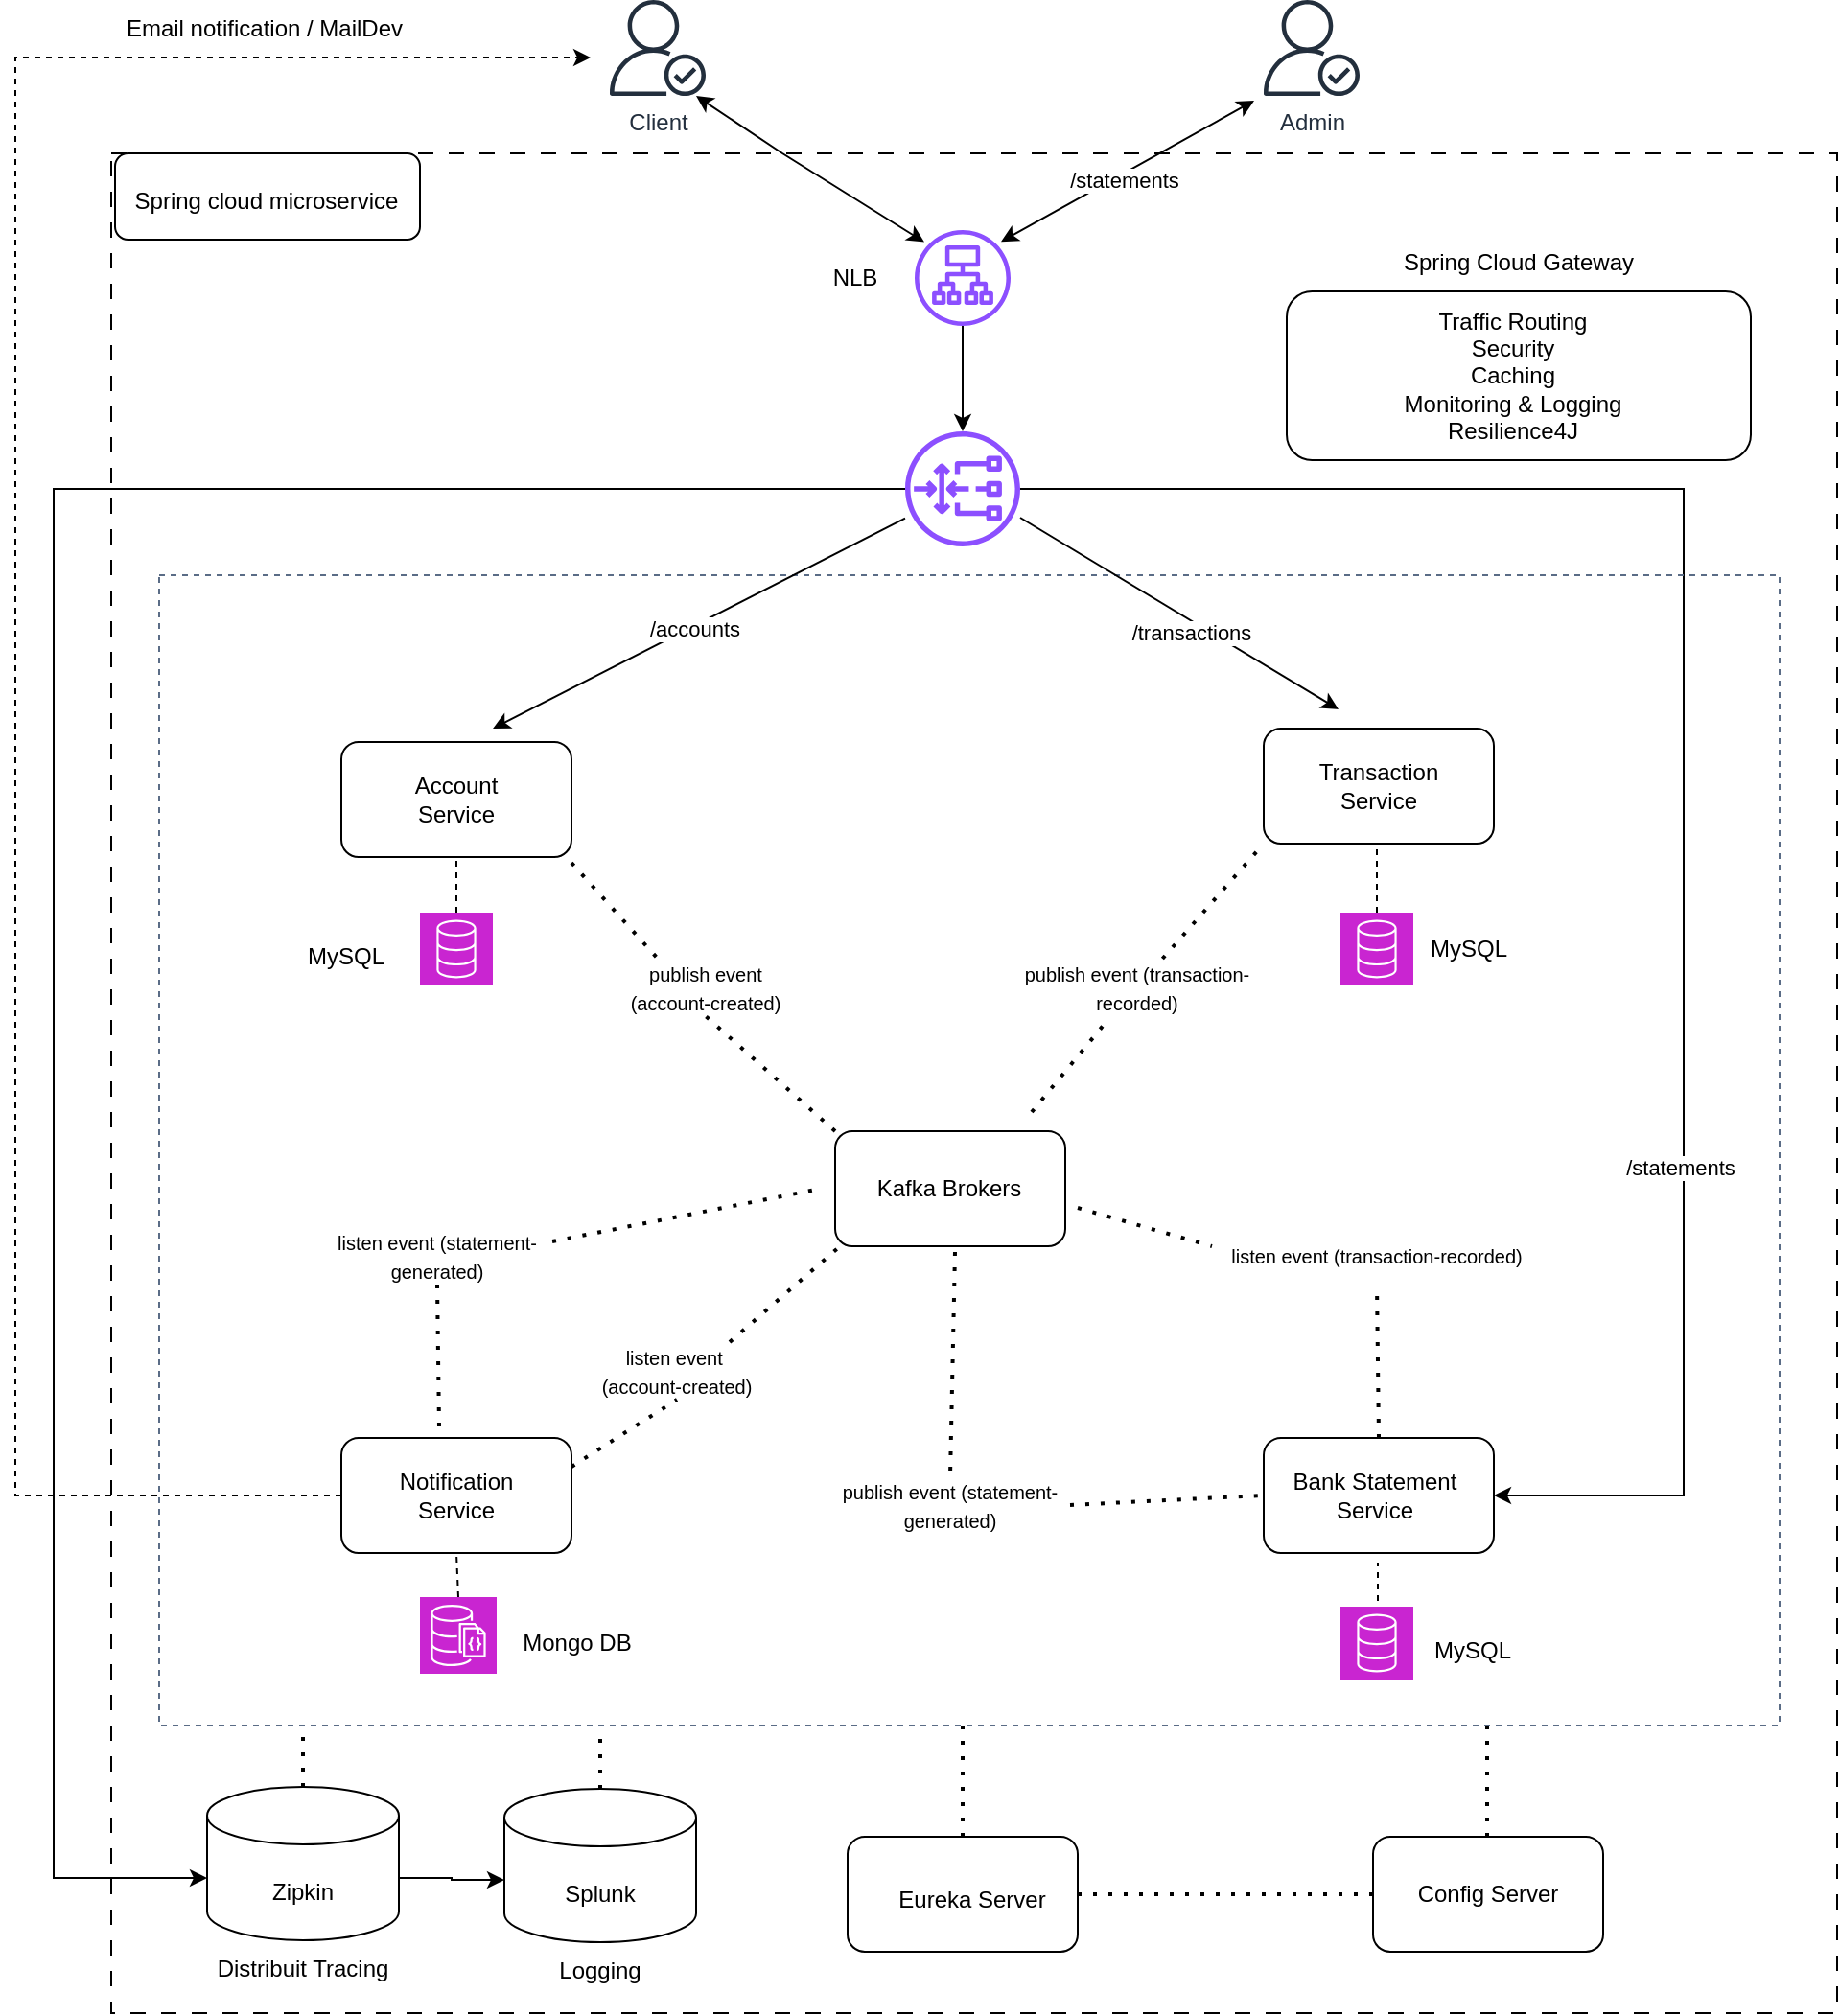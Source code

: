 <mxfile version="26.0.16">
  <diagram name="Page-1" id="Tjnf8F_MXJ03UBufj3Ec">
    <mxGraphModel dx="1267" dy="1970" grid="1" gridSize="10" guides="1" tooltips="1" connect="1" arrows="1" fold="1" page="1" pageScale="1" pageWidth="850" pageHeight="1100" math="0" shadow="0">
      <root>
        <mxCell id="0" />
        <mxCell id="1" parent="0" />
        <mxCell id="bgIWfNE-KOHiwSR-T4Z0-4" value="" style="whiteSpace=wrap;html=1&#xa;;dashed=1;dashPattern=8 8;movable=1;resizable=1;rotatable=1;deletable=1;editable=1;locked=0;connectable=1;" vertex="1" parent="1">
          <mxGeometry x="170" y="-120" width="900" height="970" as="geometry" />
        </mxCell>
        <mxCell id="bgIWfNE-KOHiwSR-T4Z0-104" style="edgeStyle=orthogonalEdgeStyle;rounded=0;orthogonalLoop=1;jettySize=auto;html=1;entryX=0;entryY=0.25;entryDx=0;entryDy=0;" edge="1" parent="1" source="bgIWfNE-KOHiwSR-T4Z0-7" target="bgIWfNE-KOHiwSR-T4Z0-66">
          <mxGeometry relative="1" as="geometry">
            <Array as="points">
              <mxPoint x="140" y="55" />
              <mxPoint x="140" y="780" />
            </Array>
          </mxGeometry>
        </mxCell>
        <mxCell id="bgIWfNE-KOHiwSR-T4Z0-106" style="edgeStyle=orthogonalEdgeStyle;rounded=0;orthogonalLoop=1;jettySize=auto;html=1;entryX=1;entryY=0.5;entryDx=0;entryDy=0;" edge="1" parent="1" source="bgIWfNE-KOHiwSR-T4Z0-7" target="bgIWfNE-KOHiwSR-T4Z0-18">
          <mxGeometry relative="1" as="geometry">
            <Array as="points">
              <mxPoint x="990" y="55" />
              <mxPoint x="990" y="580" />
            </Array>
          </mxGeometry>
        </mxCell>
        <mxCell id="bgIWfNE-KOHiwSR-T4Z0-7" value="" style="sketch=0;outlineConnect=0;fontColor=#232F3E;gradientColor=none;fillColor=#8C4FFF;strokeColor=none;dashed=0;verticalLabelPosition=bottom;verticalAlign=top;align=center;html=1;fontSize=12;fontStyle=0;aspect=fixed;pointerEvents=1;shape=mxgraph.aws4.gateway_load_balancer;" vertex="1" parent="1">
          <mxGeometry x="584" y="25" width="60" height="60" as="geometry" />
        </mxCell>
        <mxCell id="bgIWfNE-KOHiwSR-T4Z0-9" value="" style="fillColor=none;strokeColor=#5A6C86;dashed=1;verticalAlign=top;fontStyle=0;fontColor=#5A6C86;whiteSpace=wrap;html=1;movable=0;resizable=0;rotatable=0;deletable=0;editable=0;locked=1;connectable=0;" vertex="1" parent="1">
          <mxGeometry x="195" y="100" width="845" height="600" as="geometry" />
        </mxCell>
        <mxCell id="bgIWfNE-KOHiwSR-T4Z0-10" value="" style="rounded=1;whiteSpace=wrap;html=1;" vertex="1" parent="1">
          <mxGeometry x="290" y="187" width="120" height="60" as="geometry" />
        </mxCell>
        <mxCell id="bgIWfNE-KOHiwSR-T4Z0-11" value="Account Service" style="text;html=1;align=center;verticalAlign=middle;whiteSpace=wrap;rounded=0;" vertex="1" parent="1">
          <mxGeometry x="310" y="202" width="80" height="30" as="geometry" />
        </mxCell>
        <mxCell id="bgIWfNE-KOHiwSR-T4Z0-12" value="" style="rounded=1;whiteSpace=wrap;html=1;" vertex="1" parent="1">
          <mxGeometry x="771" y="180" width="120" height="60" as="geometry" />
        </mxCell>
        <mxCell id="bgIWfNE-KOHiwSR-T4Z0-13" value="Transaction Service" style="text;html=1;align=center;verticalAlign=middle;whiteSpace=wrap;rounded=0;" vertex="1" parent="1">
          <mxGeometry x="784.5" y="195" width="92" height="30" as="geometry" />
        </mxCell>
        <mxCell id="bgIWfNE-KOHiwSR-T4Z0-14" value="" style="rounded=1;whiteSpace=wrap;html=1;" vertex="1" parent="1">
          <mxGeometry x="547.5" y="390" width="120" height="60" as="geometry" />
        </mxCell>
        <mxCell id="bgIWfNE-KOHiwSR-T4Z0-15" value="Kafka Brokers" style="text;html=1;align=center;verticalAlign=middle;whiteSpace=wrap;rounded=0;" vertex="1" parent="1">
          <mxGeometry x="556.5" y="405" width="100" height="30" as="geometry" />
        </mxCell>
        <mxCell id="bgIWfNE-KOHiwSR-T4Z0-16" value="" style="rounded=1;whiteSpace=wrap;html=1;" vertex="1" parent="1">
          <mxGeometry x="290" y="550" width="120" height="60" as="geometry" />
        </mxCell>
        <mxCell id="bgIWfNE-KOHiwSR-T4Z0-56" style="edgeStyle=orthogonalEdgeStyle;rounded=0;orthogonalLoop=1;jettySize=auto;html=1;dashed=1;exitX=0;exitY=0.5;exitDx=0;exitDy=0;" edge="1" parent="1" source="bgIWfNE-KOHiwSR-T4Z0-16">
          <mxGeometry relative="1" as="geometry">
            <mxPoint x="250" y="520" as="sourcePoint" />
            <mxPoint x="420" y="-170" as="targetPoint" />
            <Array as="points">
              <mxPoint x="120" y="580" />
              <mxPoint x="120" y="-170" />
              <mxPoint x="420" y="-170" />
            </Array>
          </mxGeometry>
        </mxCell>
        <mxCell id="bgIWfNE-KOHiwSR-T4Z0-17" value="Notification Service" style="text;html=1;align=center;verticalAlign=middle;whiteSpace=wrap;rounded=0;" vertex="1" parent="1">
          <mxGeometry x="300" y="565" width="100" height="30" as="geometry" />
        </mxCell>
        <mxCell id="bgIWfNE-KOHiwSR-T4Z0-18" value="" style="rounded=1;whiteSpace=wrap;html=1;" vertex="1" parent="1">
          <mxGeometry x="771" y="550" width="120" height="60" as="geometry" />
        </mxCell>
        <mxCell id="bgIWfNE-KOHiwSR-T4Z0-19" value="Bank Statement&lt;div&gt;Service&lt;/div&gt;" style="text;html=1;align=center;verticalAlign=middle;whiteSpace=wrap;rounded=0;" vertex="1" parent="1">
          <mxGeometry x="784" y="565" width="90" height="30" as="geometry" />
        </mxCell>
        <mxCell id="bgIWfNE-KOHiwSR-T4Z0-21" value="" style="sketch=0;points=[[0,0,0],[0.25,0,0],[0.5,0,0],[0.75,0,0],[1,0,0],[0,1,0],[0.25,1,0],[0.5,1,0],[0.75,1,0],[1,1,0],[0,0.25,0],[0,0.5,0],[0,0.75,0],[1,0.25,0],[1,0.5,0],[1,0.75,0]];outlineConnect=0;fontColor=#232F3E;fillColor=#C925D1;strokeColor=#ffffff;dashed=0;verticalLabelPosition=bottom;verticalAlign=top;align=center;html=1;fontSize=12;fontStyle=0;aspect=fixed;shape=mxgraph.aws4.resourceIcon;resIcon=mxgraph.aws4.database;" vertex="1" parent="1">
          <mxGeometry x="811" y="638" width="38" height="38" as="geometry" />
        </mxCell>
        <mxCell id="bgIWfNE-KOHiwSR-T4Z0-22" value="" style="sketch=0;points=[[0,0,0],[0.25,0,0],[0.5,0,0],[0.75,0,0],[1,0,0],[0,1,0],[0.25,1,0],[0.5,1,0],[0.75,1,0],[1,1,0],[0,0.25,0],[0,0.5,0],[0,0.75,0],[1,0.25,0],[1,0.5,0],[1,0.75,0]];outlineConnect=0;fontColor=#232F3E;fillColor=#C925D1;strokeColor=#ffffff;dashed=0;verticalLabelPosition=bottom;verticalAlign=top;align=center;html=1;fontSize=12;fontStyle=0;aspect=fixed;shape=mxgraph.aws4.resourceIcon;resIcon=mxgraph.aws4.database;" vertex="1" parent="1">
          <mxGeometry x="811" y="276" width="38" height="38" as="geometry" />
        </mxCell>
        <mxCell id="bgIWfNE-KOHiwSR-T4Z0-23" value="" style="sketch=0;points=[[0,0,0],[0.25,0,0],[0.5,0,0],[0.75,0,0],[1,0,0],[0,1,0],[0.25,1,0],[0.5,1,0],[0.75,1,0],[1,1,0],[0,0.25,0],[0,0.5,0],[0,0.75,0],[1,0.25,0],[1,0.5,0],[1,0.75,0]];outlineConnect=0;fontColor=#232F3E;fillColor=#C925D1;strokeColor=#ffffff;dashed=0;verticalLabelPosition=bottom;verticalAlign=top;align=center;html=1;fontSize=12;fontStyle=0;aspect=fixed;shape=mxgraph.aws4.resourceIcon;resIcon=mxgraph.aws4.database;" vertex="1" parent="1">
          <mxGeometry x="331" y="276" width="38" height="38" as="geometry" />
        </mxCell>
        <mxCell id="bgIWfNE-KOHiwSR-T4Z0-24" value="" style="sketch=0;points=[[0,0,0],[0.25,0,0],[0.5,0,0],[0.75,0,0],[1,0,0],[0,1,0],[0.25,1,0],[0.5,1,0],[0.75,1,0],[1,1,0],[0,0.25,0],[0,0.5,0],[0,0.75,0],[1,0.25,0],[1,0.5,0],[1,0.75,0]];outlineConnect=0;fontColor=#232F3E;fillColor=#C925D1;strokeColor=#ffffff;dashed=0;verticalLabelPosition=bottom;verticalAlign=top;align=center;html=1;fontSize=12;fontStyle=0;aspect=fixed;shape=mxgraph.aws4.resourceIcon;resIcon=mxgraph.aws4.documentdb_with_mongodb_compatibility;" vertex="1" parent="1">
          <mxGeometry x="331" y="633" width="40" height="40" as="geometry" />
        </mxCell>
        <mxCell id="bgIWfNE-KOHiwSR-T4Z0-25" value="Mongo DB" style="text;html=1;align=center;verticalAlign=middle;whiteSpace=wrap;rounded=0;" vertex="1" parent="1">
          <mxGeometry x="375" y="642" width="76" height="30" as="geometry" />
        </mxCell>
        <mxCell id="bgIWfNE-KOHiwSR-T4Z0-26" value="MySQL" style="text;html=1;align=center;verticalAlign=middle;whiteSpace=wrap;rounded=0;" vertex="1" parent="1">
          <mxGeometry x="850" y="646" width="60" height="30" as="geometry" />
        </mxCell>
        <mxCell id="bgIWfNE-KOHiwSR-T4Z0-27" value="MySQL" style="text;html=1;align=center;verticalAlign=middle;whiteSpace=wrap;rounded=0;" vertex="1" parent="1">
          <mxGeometry x="838" y="280" width="80" height="30" as="geometry" />
        </mxCell>
        <mxCell id="bgIWfNE-KOHiwSR-T4Z0-28" value="MySQL" style="text;html=1;align=center;verticalAlign=middle;whiteSpace=wrap;rounded=0;" vertex="1" parent="1">
          <mxGeometry x="260" y="284" width="65" height="30" as="geometry" />
        </mxCell>
        <mxCell id="bgIWfNE-KOHiwSR-T4Z0-30" value="" style="endArrow=none;dashed=1;html=1;rounded=0;exitX=0.5;exitY=0;exitDx=0;exitDy=0;exitPerimeter=0;entryX=0.5;entryY=1;entryDx=0;entryDy=0;" edge="1" parent="1" source="bgIWfNE-KOHiwSR-T4Z0-23" target="bgIWfNE-KOHiwSR-T4Z0-10">
          <mxGeometry width="50" height="50" relative="1" as="geometry">
            <mxPoint x="260" y="290" as="sourcePoint" />
            <mxPoint x="310" y="240" as="targetPoint" />
          </mxGeometry>
        </mxCell>
        <mxCell id="bgIWfNE-KOHiwSR-T4Z0-31" value="" style="endArrow=classic;html=1;rounded=0;" edge="1" parent="1" source="bgIWfNE-KOHiwSR-T4Z0-7">
          <mxGeometry relative="1" as="geometry">
            <mxPoint x="509" y="120" as="sourcePoint" />
            <mxPoint x="369" y="180" as="targetPoint" />
          </mxGeometry>
        </mxCell>
        <mxCell id="bgIWfNE-KOHiwSR-T4Z0-35" value="/accounts" style="edgeLabel;html=1;align=center;verticalAlign=middle;resizable=0;points=[];" vertex="1" connectable="0" parent="bgIWfNE-KOHiwSR-T4Z0-31">
          <mxGeometry x="0.028" y="1" relative="1" as="geometry">
            <mxPoint as="offset" />
          </mxGeometry>
        </mxCell>
        <mxCell id="bgIWfNE-KOHiwSR-T4Z0-36" value="" style="endArrow=classic;html=1;rounded=0;" edge="1" parent="1">
          <mxGeometry relative="1" as="geometry">
            <mxPoint x="644" y="70" as="sourcePoint" />
            <mxPoint x="810" y="170" as="targetPoint" />
          </mxGeometry>
        </mxCell>
        <mxCell id="bgIWfNE-KOHiwSR-T4Z0-37" value="/transactions" style="edgeLabel;resizable=0;html=1;;align=center;verticalAlign=middle;" connectable="0" vertex="1" parent="bgIWfNE-KOHiwSR-T4Z0-36">
          <mxGeometry relative="1" as="geometry">
            <mxPoint x="6" y="10" as="offset" />
          </mxGeometry>
        </mxCell>
        <mxCell id="bgIWfNE-KOHiwSR-T4Z0-39" value="" style="endArrow=none;dashed=1;html=1;dashPattern=1 3;strokeWidth=2;rounded=0;entryX=0;entryY=1;entryDx=0;entryDy=0;" edge="1" parent="1" source="bgIWfNE-KOHiwSR-T4Z0-40" target="bgIWfNE-KOHiwSR-T4Z0-12">
          <mxGeometry width="50" height="50" relative="1" as="geometry">
            <mxPoint x="650" y="380" as="sourcePoint" />
            <mxPoint x="565" y="240" as="targetPoint" />
            <Array as="points" />
          </mxGeometry>
        </mxCell>
        <mxCell id="bgIWfNE-KOHiwSR-T4Z0-44" value="" style="endArrow=none;dashed=1;html=1;rounded=0;exitX=0.5;exitY=0;exitDx=0;exitDy=0;exitPerimeter=0;" edge="1" parent="1" source="bgIWfNE-KOHiwSR-T4Z0-22">
          <mxGeometry width="50" height="50" relative="1" as="geometry">
            <mxPoint x="843" y="260" as="sourcePoint" />
            <mxPoint x="830" y="243" as="targetPoint" />
          </mxGeometry>
        </mxCell>
        <mxCell id="bgIWfNE-KOHiwSR-T4Z0-45" value="" style="endArrow=none;dashed=1;html=1;dashPattern=1 3;strokeWidth=2;rounded=0;exitX=1;exitY=0.5;exitDx=0;exitDy=0;" edge="1" parent="1" source="bgIWfNE-KOHiwSR-T4Z0-46">
          <mxGeometry width="50" height="50" relative="1" as="geometry">
            <mxPoint x="700" y="570.0" as="sourcePoint" />
            <mxPoint x="770" y="580" as="targetPoint" />
          </mxGeometry>
        </mxCell>
        <mxCell id="bgIWfNE-KOHiwSR-T4Z0-47" value="" style="endArrow=none;dashed=1;html=1;dashPattern=1 3;strokeWidth=2;rounded=0;entryX=0.5;entryY=0;entryDx=0;entryDy=0;" edge="1" parent="1" target="bgIWfNE-KOHiwSR-T4Z0-46">
          <mxGeometry width="50" height="50" relative="1" as="geometry">
            <mxPoint x="610" y="453" as="sourcePoint" />
            <mxPoint x="595" y="490" as="targetPoint" />
          </mxGeometry>
        </mxCell>
        <mxCell id="bgIWfNE-KOHiwSR-T4Z0-46" value="&lt;font style=&quot;font-size: 10px;&quot;&gt;publish event (statement-generated)&lt;/font&gt;" style="text;html=1;align=center;verticalAlign=middle;whiteSpace=wrap;rounded=0;" vertex="1" parent="1">
          <mxGeometry x="545" y="570" width="125" height="30" as="geometry" />
        </mxCell>
        <mxCell id="bgIWfNE-KOHiwSR-T4Z0-48" value="" style="endArrow=none;dashed=1;html=1;dashPattern=1 3;strokeWidth=2;rounded=0;exitX=1;exitY=0.25;exitDx=0;exitDy=0;" edge="1" parent="1" source="bgIWfNE-KOHiwSR-T4Z0-49">
          <mxGeometry width="50" height="50" relative="1" as="geometry">
            <mxPoint x="480" y="450" as="sourcePoint" />
            <mxPoint x="540" y="420" as="targetPoint" />
          </mxGeometry>
        </mxCell>
        <mxCell id="bgIWfNE-KOHiwSR-T4Z0-49" value="&lt;font style=&quot;font-size: 10px;&quot;&gt;listen event (statement-generated)&lt;/font&gt;" style="text;html=1;align=center;verticalAlign=middle;whiteSpace=wrap;rounded=0;" vertex="1" parent="1">
          <mxGeometry x="280" y="440" width="120" height="30" as="geometry" />
        </mxCell>
        <mxCell id="bgIWfNE-KOHiwSR-T4Z0-51" value="" style="endArrow=none;dashed=1;html=1;rounded=0;exitX=0.5;exitY=0;exitDx=0;exitDy=0;exitPerimeter=0;entryX=0.5;entryY=1;entryDx=0;entryDy=0;" edge="1" parent="1" source="bgIWfNE-KOHiwSR-T4Z0-24" target="bgIWfNE-KOHiwSR-T4Z0-16">
          <mxGeometry width="50" height="50" relative="1" as="geometry">
            <mxPoint x="321" y="279" as="sourcePoint" />
            <mxPoint x="320" y="250" as="targetPoint" />
          </mxGeometry>
        </mxCell>
        <mxCell id="bgIWfNE-KOHiwSR-T4Z0-52" value="" style="endArrow=none;dashed=1;html=1;rounded=0;entryX=0.5;entryY=1;entryDx=0;entryDy=0;" edge="1" parent="1">
          <mxGeometry width="50" height="50" relative="1" as="geometry">
            <mxPoint x="830.5" y="635" as="sourcePoint" />
            <mxPoint x="830.5" y="615" as="targetPoint" />
            <Array as="points">
              <mxPoint x="830.5" y="635" />
            </Array>
          </mxGeometry>
        </mxCell>
        <mxCell id="bgIWfNE-KOHiwSR-T4Z0-53" value="&lt;font style=&quot;font-size: 10px;&quot;&gt;listen event (transaction-recorded)&lt;/font&gt;" style="text;html=1;align=center;verticalAlign=middle;whiteSpace=wrap;rounded=0;" vertex="1" parent="1">
          <mxGeometry x="750" y="440" width="160" height="30" as="geometry" />
        </mxCell>
        <mxCell id="bgIWfNE-KOHiwSR-T4Z0-54" value="" style="endArrow=none;dashed=1;html=1;dashPattern=1 3;strokeWidth=2;rounded=0;" edge="1" parent="1">
          <mxGeometry width="50" height="50" relative="1" as="geometry">
            <mxPoint x="674" y="430" as="sourcePoint" />
            <mxPoint x="744" y="450" as="targetPoint" />
          </mxGeometry>
        </mxCell>
        <mxCell id="bgIWfNE-KOHiwSR-T4Z0-55" value="" style="endArrow=none;dashed=1;html=1;dashPattern=1 3;strokeWidth=2;rounded=0;entryX=0.5;entryY=1;entryDx=0;entryDy=0;exitX=0.5;exitY=0;exitDx=0;exitDy=0;" edge="1" parent="1" source="bgIWfNE-KOHiwSR-T4Z0-18" target="bgIWfNE-KOHiwSR-T4Z0-53">
          <mxGeometry width="50" height="50" relative="1" as="geometry">
            <mxPoint x="770" y="570" as="sourcePoint" />
            <mxPoint x="790" y="510" as="targetPoint" />
          </mxGeometry>
        </mxCell>
        <mxCell id="bgIWfNE-KOHiwSR-T4Z0-57" value="Email notification / MailDev" style="text;html=1;align=center;verticalAlign=middle;whiteSpace=wrap;rounded=0;" vertex="1" parent="1">
          <mxGeometry x="170" y="-200" width="160" height="30" as="geometry" />
        </mxCell>
        <mxCell id="bgIWfNE-KOHiwSR-T4Z0-58" value="&lt;font style=&quot;font-size: 10px;&quot;&gt;publish event (account-created)&lt;/font&gt;" style="text;html=1;align=center;verticalAlign=middle;whiteSpace=wrap;rounded=0;" vertex="1" parent="1">
          <mxGeometry x="430" y="300" width="100" height="30" as="geometry" />
        </mxCell>
        <mxCell id="bgIWfNE-KOHiwSR-T4Z0-59" value="" style="endArrow=none;dashed=1;html=1;dashPattern=1 3;strokeWidth=2;rounded=0;" edge="1" parent="1">
          <mxGeometry width="50" height="50" relative="1" as="geometry">
            <mxPoint x="410" y="250" as="sourcePoint" />
            <mxPoint x="455" y="300" as="targetPoint" />
          </mxGeometry>
        </mxCell>
        <mxCell id="bgIWfNE-KOHiwSR-T4Z0-60" value="" style="endArrow=none;dashed=1;html=1;dashPattern=1 3;strokeWidth=2;rounded=0;exitX=0;exitY=0;exitDx=0;exitDy=0;entryX=0.5;entryY=1;entryDx=0;entryDy=0;" edge="1" parent="1" source="bgIWfNE-KOHiwSR-T4Z0-14" target="bgIWfNE-KOHiwSR-T4Z0-58">
          <mxGeometry width="50" height="50" relative="1" as="geometry">
            <mxPoint x="339" y="383" as="sourcePoint" />
            <mxPoint x="389" y="333" as="targetPoint" />
          </mxGeometry>
        </mxCell>
        <mxCell id="bgIWfNE-KOHiwSR-T4Z0-61" value="&lt;font style=&quot;font-size: 10px;&quot;&gt;listen event&amp;nbsp;&lt;/font&gt;&lt;div&gt;&lt;font style=&quot;font-size: 10px;&quot;&gt;(account-created)&lt;/font&gt;&lt;/div&gt;" style="text;html=1;align=center;verticalAlign=middle;whiteSpace=wrap;rounded=0;" vertex="1" parent="1">
          <mxGeometry x="410" y="500" width="110" height="30" as="geometry" />
        </mxCell>
        <mxCell id="bgIWfNE-KOHiwSR-T4Z0-62" value="" style="endArrow=none;dashed=1;html=1;dashPattern=1 3;strokeWidth=2;rounded=0;exitX=0.75;exitY=0;exitDx=0;exitDy=0;" edge="1" parent="1" source="bgIWfNE-KOHiwSR-T4Z0-61">
          <mxGeometry width="50" height="50" relative="1" as="geometry">
            <mxPoint x="450" y="480" as="sourcePoint" />
            <mxPoint x="550" y="450" as="targetPoint" />
          </mxGeometry>
        </mxCell>
        <mxCell id="bgIWfNE-KOHiwSR-T4Z0-63" value="" style="endArrow=none;dashed=1;html=1;dashPattern=1 3;strokeWidth=2;rounded=0;exitX=1;exitY=0.25;exitDx=0;exitDy=0;entryX=0.5;entryY=1;entryDx=0;entryDy=0;" edge="1" parent="1" source="bgIWfNE-KOHiwSR-T4Z0-16" target="bgIWfNE-KOHiwSR-T4Z0-61">
          <mxGeometry width="50" height="50" relative="1" as="geometry">
            <mxPoint x="382.6" y="513.4" as="sourcePoint" />
            <mxPoint x="419" y="514.037" as="targetPoint" />
          </mxGeometry>
        </mxCell>
        <mxCell id="bgIWfNE-KOHiwSR-T4Z0-65" value="" style="shape=cylinder3;whiteSpace=wrap;html=1;boundedLbl=1;backgroundOutline=1;size=15;" vertex="1" parent="1">
          <mxGeometry x="220" y="732" width="100" height="80" as="geometry" />
        </mxCell>
        <mxCell id="bgIWfNE-KOHiwSR-T4Z0-105" style="edgeStyle=orthogonalEdgeStyle;rounded=0;orthogonalLoop=1;jettySize=auto;html=1;exitX=1;exitY=0.25;exitDx=0;exitDy=0;entryX=0;entryY=0.25;entryDx=0;entryDy=0;" edge="1" parent="1" source="bgIWfNE-KOHiwSR-T4Z0-66" target="bgIWfNE-KOHiwSR-T4Z0-88">
          <mxGeometry relative="1" as="geometry" />
        </mxCell>
        <mxCell id="bgIWfNE-KOHiwSR-T4Z0-66" value="Zipkin" style="text;html=1;align=center;verticalAlign=middle;whiteSpace=wrap;rounded=0;" vertex="1" parent="1">
          <mxGeometry x="220" y="772" width="100" height="30" as="geometry" />
        </mxCell>
        <mxCell id="bgIWfNE-KOHiwSR-T4Z0-67" value="Distribuit Tracing" style="text;html=1;align=center;verticalAlign=middle;whiteSpace=wrap;rounded=0;" vertex="1" parent="1">
          <mxGeometry x="220" y="812" width="100" height="30" as="geometry" />
        </mxCell>
        <mxCell id="bgIWfNE-KOHiwSR-T4Z0-70" value="" style="endArrow=none;dashed=1;html=1;dashPattern=1 3;strokeWidth=2;rounded=0;exitX=0.5;exitY=0;exitDx=0;exitDy=0;exitPerimeter=0;" edge="1" parent="1" source="bgIWfNE-KOHiwSR-T4Z0-65">
          <mxGeometry width="50" height="50" relative="1" as="geometry">
            <mxPoint x="220" y="742" as="sourcePoint" />
            <mxPoint x="270" y="700" as="targetPoint" />
          </mxGeometry>
        </mxCell>
        <mxCell id="bgIWfNE-KOHiwSR-T4Z0-71" value="" style="rounded=1;whiteSpace=wrap;html=1;" vertex="1" parent="1">
          <mxGeometry x="554" y="758" width="120" height="60" as="geometry" />
        </mxCell>
        <mxCell id="bgIWfNE-KOHiwSR-T4Z0-72" value="" style="rounded=1;whiteSpace=wrap;html=1;" vertex="1" parent="1">
          <mxGeometry x="828" y="758" width="120" height="60" as="geometry" />
        </mxCell>
        <mxCell id="bgIWfNE-KOHiwSR-T4Z0-73" value="Eureka Server" style="text;html=1;align=center;verticalAlign=middle;whiteSpace=wrap;rounded=0;" vertex="1" parent="1">
          <mxGeometry x="569" y="776" width="100" height="30" as="geometry" />
        </mxCell>
        <mxCell id="bgIWfNE-KOHiwSR-T4Z0-74" value="Config Server" style="text;html=1;align=center;verticalAlign=middle;whiteSpace=wrap;rounded=0;" vertex="1" parent="1">
          <mxGeometry x="838" y="773" width="100" height="30" as="geometry" />
        </mxCell>
        <mxCell id="bgIWfNE-KOHiwSR-T4Z0-75" value="" style="endArrow=none;dashed=1;html=1;dashPattern=1 3;strokeWidth=2;rounded=0;exitX=0.5;exitY=0;exitDx=0;exitDy=0;" edge="1" parent="1" source="bgIWfNE-KOHiwSR-T4Z0-71">
          <mxGeometry width="50" height="50" relative="1" as="geometry">
            <mxPoint x="574" y="748" as="sourcePoint" />
            <mxPoint x="614" y="698" as="targetPoint" />
          </mxGeometry>
        </mxCell>
        <mxCell id="bgIWfNE-KOHiwSR-T4Z0-76" value="" style="endArrow=none;dashed=1;html=1;dashPattern=1 3;strokeWidth=2;rounded=0;entryX=0;entryY=0.5;entryDx=0;entryDy=0;exitX=1;exitY=0.5;exitDx=0;exitDy=0;" edge="1" parent="1" source="bgIWfNE-KOHiwSR-T4Z0-71" target="bgIWfNE-KOHiwSR-T4Z0-72">
          <mxGeometry width="50" height="50" relative="1" as="geometry">
            <mxPoint x="520" y="710" as="sourcePoint" />
            <mxPoint x="570" y="660" as="targetPoint" />
          </mxGeometry>
        </mxCell>
        <mxCell id="bgIWfNE-KOHiwSR-T4Z0-78" value="" style="endArrow=none;dashed=1;html=1;dashPattern=1 3;strokeWidth=2;rounded=0;exitX=0.5;exitY=0;exitDx=0;exitDy=0;" edge="1" parent="1">
          <mxGeometry width="50" height="50" relative="1" as="geometry">
            <mxPoint x="887.5" y="758" as="sourcePoint" />
            <mxPoint x="887.5" y="698" as="targetPoint" />
          </mxGeometry>
        </mxCell>
        <mxCell id="bgIWfNE-KOHiwSR-T4Z0-79" value="Admin" style="sketch=0;outlineConnect=0;fontColor=#232F3E;gradientColor=none;fillColor=#232F3D;strokeColor=none;dashed=0;verticalLabelPosition=bottom;verticalAlign=top;align=center;html=1;fontSize=12;fontStyle=0;aspect=fixed;pointerEvents=1;shape=mxgraph.aws4.authenticated_user;" vertex="1" parent="1">
          <mxGeometry x="771" y="-200" width="50" height="50" as="geometry" />
        </mxCell>
        <mxCell id="bgIWfNE-KOHiwSR-T4Z0-80" value="Client" style="sketch=0;outlineConnect=0;fontColor=#232F3E;gradientColor=none;fillColor=#232F3D;strokeColor=none;dashed=0;verticalLabelPosition=bottom;verticalAlign=top;align=center;html=1;fontSize=12;fontStyle=0;aspect=fixed;pointerEvents=1;shape=mxgraph.aws4.authenticated_user;" vertex="1" parent="1">
          <mxGeometry x="430" y="-200" width="50" height="50" as="geometry" />
        </mxCell>
        <mxCell id="bgIWfNE-KOHiwSR-T4Z0-81" value="" style="endArrow=classic;startArrow=classic;html=1;rounded=0;" edge="1" parent="1">
          <mxGeometry width="50" height="50" relative="1" as="geometry">
            <mxPoint x="594" y="-73.75" as="sourcePoint" />
            <mxPoint x="475" y="-150" as="targetPoint" />
            <Array as="points">
              <mxPoint x="520" y="-120" />
            </Array>
          </mxGeometry>
        </mxCell>
        <mxCell id="bgIWfNE-KOHiwSR-T4Z0-82" value="" style="endArrow=classic;startArrow=classic;html=1;rounded=0;" edge="1" parent="1">
          <mxGeometry width="50" height="50" relative="1" as="geometry">
            <mxPoint x="634" y="-73.933" as="sourcePoint" />
            <mxPoint x="766" y="-147.5" as="targetPoint" />
            <Array as="points" />
          </mxGeometry>
        </mxCell>
        <mxCell id="bgIWfNE-KOHiwSR-T4Z0-84" value="/statements" style="edgeLabel;resizable=0;html=1;;align=center;verticalAlign=middle;" connectable="0" vertex="1" parent="1">
          <mxGeometry x="680.005" y="-110.002" as="geometry">
            <mxPoint x="18" y="4" as="offset" />
          </mxGeometry>
        </mxCell>
        <mxCell id="bgIWfNE-KOHiwSR-T4Z0-87" value="" style="shape=cylinder3;whiteSpace=wrap;html=1;boundedLbl=1;backgroundOutline=1;size=15;" vertex="1" parent="1">
          <mxGeometry x="375" y="733" width="100" height="80" as="geometry" />
        </mxCell>
        <mxCell id="bgIWfNE-KOHiwSR-T4Z0-88" value="Splunk" style="text;html=1;align=center;verticalAlign=middle;whiteSpace=wrap;rounded=0;" vertex="1" parent="1">
          <mxGeometry x="375" y="773" width="100" height="30" as="geometry" />
        </mxCell>
        <mxCell id="bgIWfNE-KOHiwSR-T4Z0-89" value="" style="endArrow=none;dashed=1;html=1;dashPattern=1 3;strokeWidth=2;rounded=0;exitX=0.5;exitY=0;exitDx=0;exitDy=0;exitPerimeter=0;" edge="1" parent="1" source="bgIWfNE-KOHiwSR-T4Z0-87">
          <mxGeometry width="50" height="50" relative="1" as="geometry">
            <mxPoint x="375" y="743" as="sourcePoint" />
            <mxPoint x="425" y="701" as="targetPoint" />
          </mxGeometry>
        </mxCell>
        <mxCell id="bgIWfNE-KOHiwSR-T4Z0-90" value="Logging" style="text;html=1;align=center;verticalAlign=middle;whiteSpace=wrap;rounded=0;" vertex="1" parent="1">
          <mxGeometry x="375" y="813" width="100" height="30" as="geometry" />
        </mxCell>
        <mxCell id="bgIWfNE-KOHiwSR-T4Z0-92" value="" style="endArrow=none;dashed=1;html=1;dashPattern=1 3;strokeWidth=2;rounded=0;entryX=0.405;entryY=1.06;entryDx=0;entryDy=0;entryPerimeter=0;" edge="1" parent="1" target="bgIWfNE-KOHiwSR-T4Z0-40">
          <mxGeometry width="50" height="50" relative="1" as="geometry">
            <mxPoint x="650" y="380" as="sourcePoint" />
            <mxPoint x="771" y="240" as="targetPoint" />
            <Array as="points" />
          </mxGeometry>
        </mxCell>
        <mxCell id="bgIWfNE-KOHiwSR-T4Z0-40" value="&lt;font style=&quot;font-size: 10px;&quot;&gt;publish event (transaction-recorded)&lt;/font&gt;" style="text;html=1;align=center;verticalAlign=middle;whiteSpace=wrap;rounded=0;" vertex="1" parent="1">
          <mxGeometry x="625" y="300" width="160" height="30" as="geometry" />
        </mxCell>
        <mxCell id="bgIWfNE-KOHiwSR-T4Z0-96" value="" style="endArrow=none;dashed=1;html=1;dashPattern=1 3;strokeWidth=2;rounded=0;entryX=0.5;entryY=1;entryDx=0;entryDy=0;exitX=0.602;exitY=-0.013;exitDx=0;exitDy=0;exitPerimeter=0;" edge="1" parent="1" target="bgIWfNE-KOHiwSR-T4Z0-49">
          <mxGeometry width="50" height="50" relative="1" as="geometry">
            <mxPoint x="341" y="544" as="sourcePoint" />
            <mxPoint x="339" y="500" as="targetPoint" />
          </mxGeometry>
        </mxCell>
        <mxCell id="bgIWfNE-KOHiwSR-T4Z0-101" style="edgeStyle=orthogonalEdgeStyle;rounded=0;orthogonalLoop=1;jettySize=auto;html=1;" edge="1" parent="1" source="bgIWfNE-KOHiwSR-T4Z0-97" target="bgIWfNE-KOHiwSR-T4Z0-7">
          <mxGeometry relative="1" as="geometry" />
        </mxCell>
        <mxCell id="bgIWfNE-KOHiwSR-T4Z0-97" value="" style="sketch=0;outlineConnect=0;fontColor=#232F3E;gradientColor=none;fillColor=#8C4FFF;strokeColor=none;dashed=0;verticalLabelPosition=bottom;verticalAlign=top;align=center;html=1;fontSize=12;fontStyle=0;aspect=fixed;pointerEvents=1;shape=mxgraph.aws4.application_load_balancer;" vertex="1" parent="1">
          <mxGeometry x="589" y="-80" width="50" height="50" as="geometry" />
        </mxCell>
        <mxCell id="bgIWfNE-KOHiwSR-T4Z0-98" value="" style="rounded=1;whiteSpace=wrap;html=1;" vertex="1" parent="1">
          <mxGeometry x="783" y="-48" width="242" height="88" as="geometry" />
        </mxCell>
        <mxCell id="bgIWfNE-KOHiwSR-T4Z0-8" value="Spring Cloud Gateway" style="text;html=1;align=center;verticalAlign=middle;whiteSpace=wrap;rounded=0;" vertex="1" parent="1">
          <mxGeometry x="824" y="-78" width="160" height="30" as="geometry" />
        </mxCell>
        <mxCell id="bgIWfNE-KOHiwSR-T4Z0-100" value="Traffic Routing&lt;div&gt;Security&lt;/div&gt;&lt;div&gt;Caching&lt;/div&gt;&lt;div&gt;Monitoring &amp;amp; Logging&lt;/div&gt;&lt;div&gt;Resilience4J&lt;/div&gt;" style="text;html=1;align=center;verticalAlign=middle;whiteSpace=wrap;rounded=0;" vertex="1" parent="1">
          <mxGeometry x="821" y="-19" width="160" height="30" as="geometry" />
        </mxCell>
        <mxCell id="bgIWfNE-KOHiwSR-T4Z0-102" value="" style="rounded=1;whiteSpace=wrap;html=1;" vertex="1" parent="1">
          <mxGeometry x="172" y="-120" width="159" height="45" as="geometry" />
        </mxCell>
        <mxCell id="bgIWfNE-KOHiwSR-T4Z0-5" value="Spring cloud microservice" style="text;html=1;align=center;verticalAlign=middle;whiteSpace=wrap;rounded=0;" vertex="1" parent="1">
          <mxGeometry x="171" y="-110" width="160" height="30" as="geometry" />
        </mxCell>
        <mxCell id="bgIWfNE-KOHiwSR-T4Z0-103" value="NLB" style="text;html=1;align=center;verticalAlign=middle;whiteSpace=wrap;rounded=0;" vertex="1" parent="1">
          <mxGeometry x="530" y="-70" width="56" height="30" as="geometry" />
        </mxCell>
        <mxCell id="bgIWfNE-KOHiwSR-T4Z0-107" value="/statements" style="edgeLabel;resizable=0;html=1;;align=center;verticalAlign=middle;" connectable="0" vertex="1" parent="1">
          <mxGeometry x="970.005" y="404.998" as="geometry">
            <mxPoint x="18" y="4" as="offset" />
          </mxGeometry>
        </mxCell>
      </root>
    </mxGraphModel>
  </diagram>
</mxfile>
